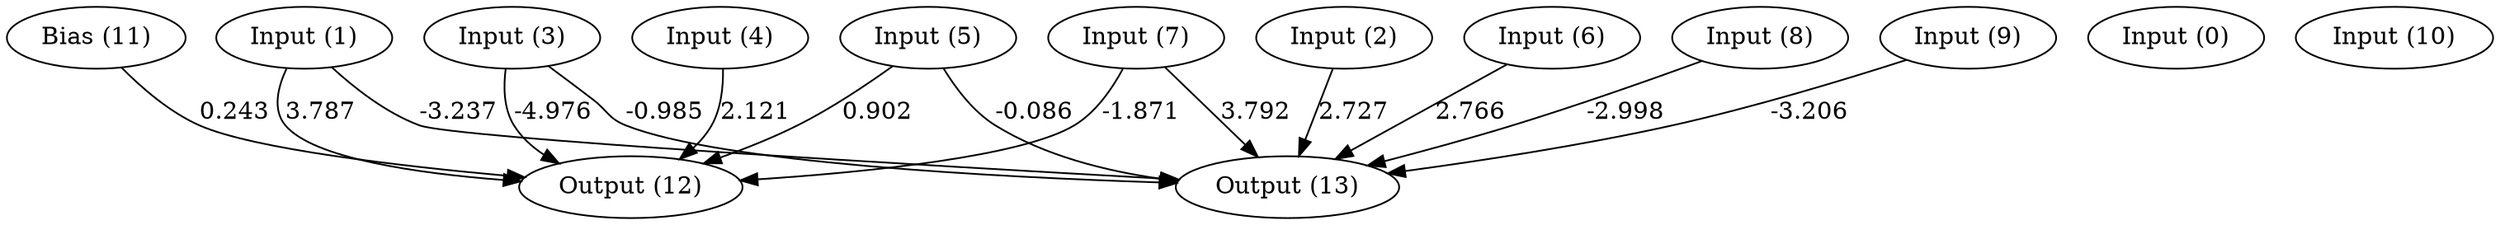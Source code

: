 digraph G {
  11 [ label="Bias (11)" ];
  0 [ label="Input (0)" ];
  1 [ label="Input (1)" ];
  2 [ label="Input (2)" ];
  3 [ label="Input (3)" ];
  4 [ label="Input (4)" ];
  5 [ label="Input (5)" ];
  6 [ label="Input (6)" ];
  7 [ label="Input (7)" ];
  8 [ label="Input (8)" ];
  9 [ label="Input (9)" ];
  10 [ label="Input (10)" ];
  12 [ label="Output (12)" ];
  13 [ label="Output (13)" ];
  { rank=same 11 0 1 2 3 4 5 6 7 8 9 10 }
  { rank=same 12 13 }
  11 -> 12 [ label="0.243" ];
  1 -> 12 [ label="3.787" ];
  1 -> 13 [ label="-3.237" ];
  2 -> 13 [ label="2.727" ];
  3 -> 12 [ label="-4.976" ];
  3 -> 13 [ label="-0.985" ];
  4 -> 12 [ label="2.121" ];
  5 -> 12 [ label="0.902" ];
  5 -> 13 [ label="-0.086" ];
  6 -> 13 [ label="2.766" ];
  7 -> 12 [ label="-1.871" ];
  7 -> 13 [ label="3.792" ];
  8 -> 13 [ label="-2.998" ];
  9 -> 13 [ label="-3.206" ];
}
